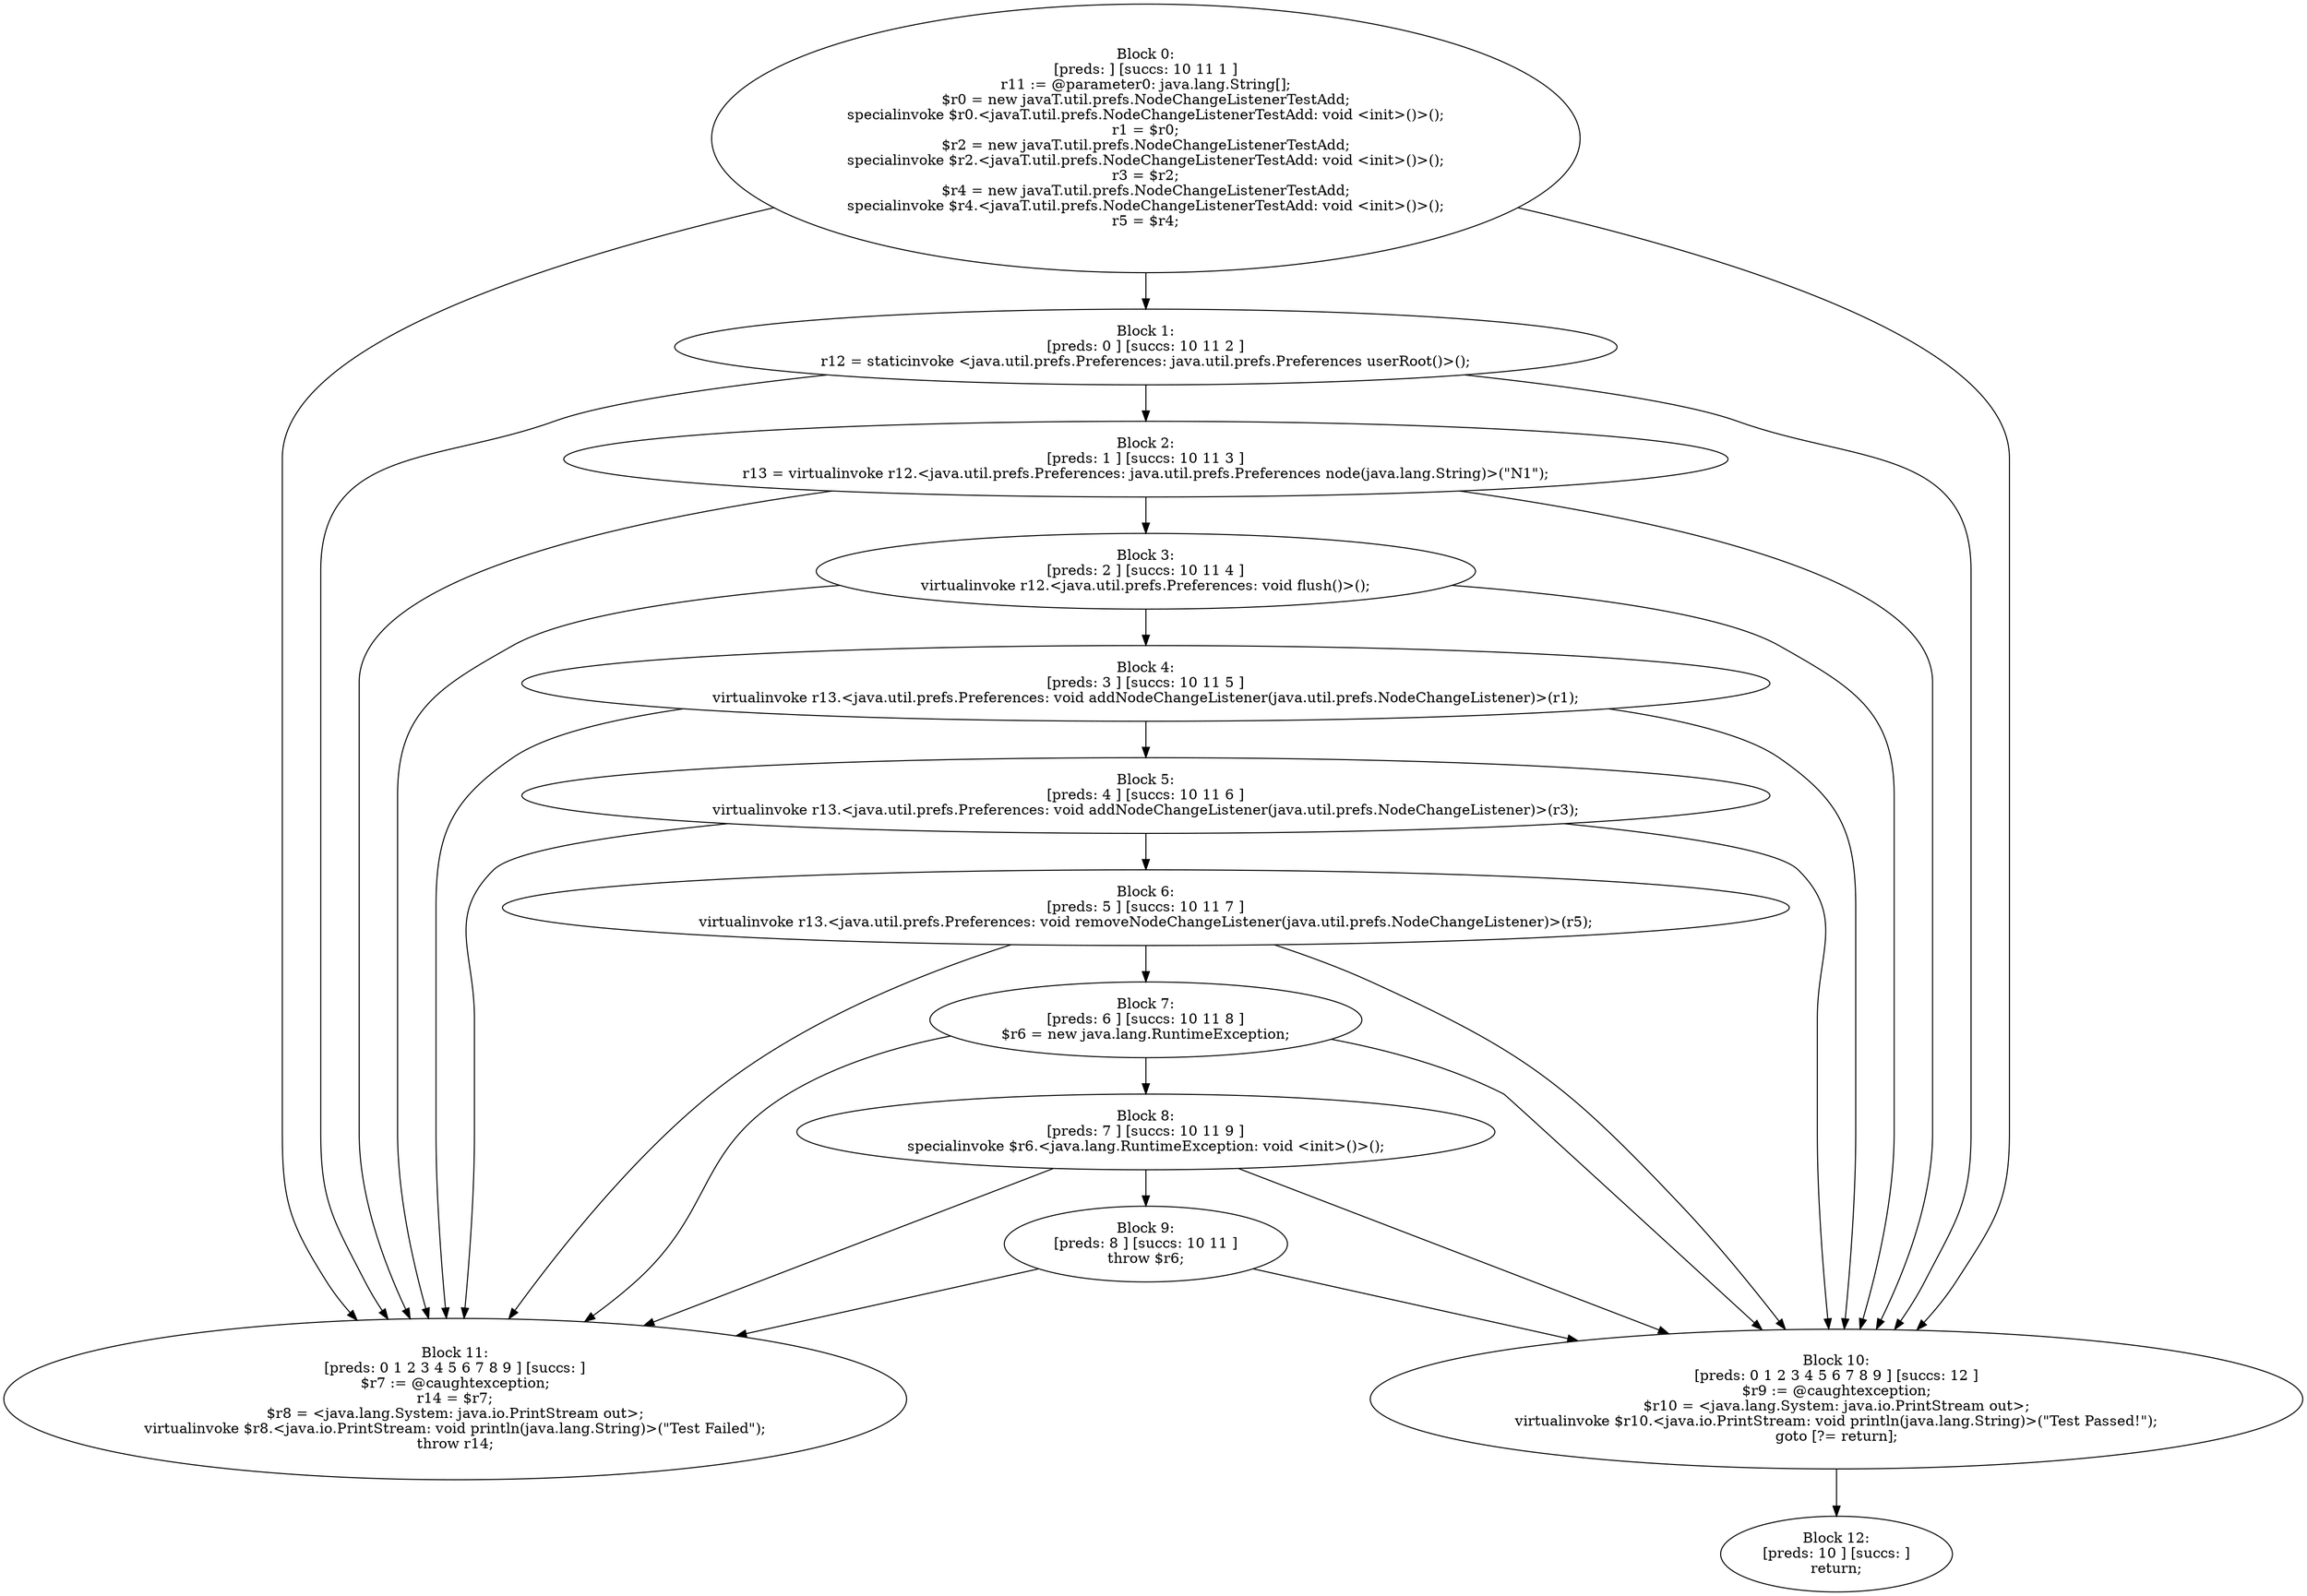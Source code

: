 digraph "unitGraph" {
    "Block 0:
[preds: ] [succs: 10 11 1 ]
r11 := @parameter0: java.lang.String[];
$r0 = new javaT.util.prefs.NodeChangeListenerTestAdd;
specialinvoke $r0.<javaT.util.prefs.NodeChangeListenerTestAdd: void <init>()>();
r1 = $r0;
$r2 = new javaT.util.prefs.NodeChangeListenerTestAdd;
specialinvoke $r2.<javaT.util.prefs.NodeChangeListenerTestAdd: void <init>()>();
r3 = $r2;
$r4 = new javaT.util.prefs.NodeChangeListenerTestAdd;
specialinvoke $r4.<javaT.util.prefs.NodeChangeListenerTestAdd: void <init>()>();
r5 = $r4;
"
    "Block 1:
[preds: 0 ] [succs: 10 11 2 ]
r12 = staticinvoke <java.util.prefs.Preferences: java.util.prefs.Preferences userRoot()>();
"
    "Block 2:
[preds: 1 ] [succs: 10 11 3 ]
r13 = virtualinvoke r12.<java.util.prefs.Preferences: java.util.prefs.Preferences node(java.lang.String)>(\"N1\");
"
    "Block 3:
[preds: 2 ] [succs: 10 11 4 ]
virtualinvoke r12.<java.util.prefs.Preferences: void flush()>();
"
    "Block 4:
[preds: 3 ] [succs: 10 11 5 ]
virtualinvoke r13.<java.util.prefs.Preferences: void addNodeChangeListener(java.util.prefs.NodeChangeListener)>(r1);
"
    "Block 5:
[preds: 4 ] [succs: 10 11 6 ]
virtualinvoke r13.<java.util.prefs.Preferences: void addNodeChangeListener(java.util.prefs.NodeChangeListener)>(r3);
"
    "Block 6:
[preds: 5 ] [succs: 10 11 7 ]
virtualinvoke r13.<java.util.prefs.Preferences: void removeNodeChangeListener(java.util.prefs.NodeChangeListener)>(r5);
"
    "Block 7:
[preds: 6 ] [succs: 10 11 8 ]
$r6 = new java.lang.RuntimeException;
"
    "Block 8:
[preds: 7 ] [succs: 10 11 9 ]
specialinvoke $r6.<java.lang.RuntimeException: void <init>()>();
"
    "Block 9:
[preds: 8 ] [succs: 10 11 ]
throw $r6;
"
    "Block 10:
[preds: 0 1 2 3 4 5 6 7 8 9 ] [succs: 12 ]
$r9 := @caughtexception;
$r10 = <java.lang.System: java.io.PrintStream out>;
virtualinvoke $r10.<java.io.PrintStream: void println(java.lang.String)>(\"Test Passed!\");
goto [?= return];
"
    "Block 11:
[preds: 0 1 2 3 4 5 6 7 8 9 ] [succs: ]
$r7 := @caughtexception;
r14 = $r7;
$r8 = <java.lang.System: java.io.PrintStream out>;
virtualinvoke $r8.<java.io.PrintStream: void println(java.lang.String)>(\"Test Failed\");
throw r14;
"
    "Block 12:
[preds: 10 ] [succs: ]
return;
"
    "Block 0:
[preds: ] [succs: 10 11 1 ]
r11 := @parameter0: java.lang.String[];
$r0 = new javaT.util.prefs.NodeChangeListenerTestAdd;
specialinvoke $r0.<javaT.util.prefs.NodeChangeListenerTestAdd: void <init>()>();
r1 = $r0;
$r2 = new javaT.util.prefs.NodeChangeListenerTestAdd;
specialinvoke $r2.<javaT.util.prefs.NodeChangeListenerTestAdd: void <init>()>();
r3 = $r2;
$r4 = new javaT.util.prefs.NodeChangeListenerTestAdd;
specialinvoke $r4.<javaT.util.prefs.NodeChangeListenerTestAdd: void <init>()>();
r5 = $r4;
"->"Block 10:
[preds: 0 1 2 3 4 5 6 7 8 9 ] [succs: 12 ]
$r9 := @caughtexception;
$r10 = <java.lang.System: java.io.PrintStream out>;
virtualinvoke $r10.<java.io.PrintStream: void println(java.lang.String)>(\"Test Passed!\");
goto [?= return];
";
    "Block 0:
[preds: ] [succs: 10 11 1 ]
r11 := @parameter0: java.lang.String[];
$r0 = new javaT.util.prefs.NodeChangeListenerTestAdd;
specialinvoke $r0.<javaT.util.prefs.NodeChangeListenerTestAdd: void <init>()>();
r1 = $r0;
$r2 = new javaT.util.prefs.NodeChangeListenerTestAdd;
specialinvoke $r2.<javaT.util.prefs.NodeChangeListenerTestAdd: void <init>()>();
r3 = $r2;
$r4 = new javaT.util.prefs.NodeChangeListenerTestAdd;
specialinvoke $r4.<javaT.util.prefs.NodeChangeListenerTestAdd: void <init>()>();
r5 = $r4;
"->"Block 11:
[preds: 0 1 2 3 4 5 6 7 8 9 ] [succs: ]
$r7 := @caughtexception;
r14 = $r7;
$r8 = <java.lang.System: java.io.PrintStream out>;
virtualinvoke $r8.<java.io.PrintStream: void println(java.lang.String)>(\"Test Failed\");
throw r14;
";
    "Block 0:
[preds: ] [succs: 10 11 1 ]
r11 := @parameter0: java.lang.String[];
$r0 = new javaT.util.prefs.NodeChangeListenerTestAdd;
specialinvoke $r0.<javaT.util.prefs.NodeChangeListenerTestAdd: void <init>()>();
r1 = $r0;
$r2 = new javaT.util.prefs.NodeChangeListenerTestAdd;
specialinvoke $r2.<javaT.util.prefs.NodeChangeListenerTestAdd: void <init>()>();
r3 = $r2;
$r4 = new javaT.util.prefs.NodeChangeListenerTestAdd;
specialinvoke $r4.<javaT.util.prefs.NodeChangeListenerTestAdd: void <init>()>();
r5 = $r4;
"->"Block 1:
[preds: 0 ] [succs: 10 11 2 ]
r12 = staticinvoke <java.util.prefs.Preferences: java.util.prefs.Preferences userRoot()>();
";
    "Block 1:
[preds: 0 ] [succs: 10 11 2 ]
r12 = staticinvoke <java.util.prefs.Preferences: java.util.prefs.Preferences userRoot()>();
"->"Block 10:
[preds: 0 1 2 3 4 5 6 7 8 9 ] [succs: 12 ]
$r9 := @caughtexception;
$r10 = <java.lang.System: java.io.PrintStream out>;
virtualinvoke $r10.<java.io.PrintStream: void println(java.lang.String)>(\"Test Passed!\");
goto [?= return];
";
    "Block 1:
[preds: 0 ] [succs: 10 11 2 ]
r12 = staticinvoke <java.util.prefs.Preferences: java.util.prefs.Preferences userRoot()>();
"->"Block 11:
[preds: 0 1 2 3 4 5 6 7 8 9 ] [succs: ]
$r7 := @caughtexception;
r14 = $r7;
$r8 = <java.lang.System: java.io.PrintStream out>;
virtualinvoke $r8.<java.io.PrintStream: void println(java.lang.String)>(\"Test Failed\");
throw r14;
";
    "Block 1:
[preds: 0 ] [succs: 10 11 2 ]
r12 = staticinvoke <java.util.prefs.Preferences: java.util.prefs.Preferences userRoot()>();
"->"Block 2:
[preds: 1 ] [succs: 10 11 3 ]
r13 = virtualinvoke r12.<java.util.prefs.Preferences: java.util.prefs.Preferences node(java.lang.String)>(\"N1\");
";
    "Block 2:
[preds: 1 ] [succs: 10 11 3 ]
r13 = virtualinvoke r12.<java.util.prefs.Preferences: java.util.prefs.Preferences node(java.lang.String)>(\"N1\");
"->"Block 10:
[preds: 0 1 2 3 4 5 6 7 8 9 ] [succs: 12 ]
$r9 := @caughtexception;
$r10 = <java.lang.System: java.io.PrintStream out>;
virtualinvoke $r10.<java.io.PrintStream: void println(java.lang.String)>(\"Test Passed!\");
goto [?= return];
";
    "Block 2:
[preds: 1 ] [succs: 10 11 3 ]
r13 = virtualinvoke r12.<java.util.prefs.Preferences: java.util.prefs.Preferences node(java.lang.String)>(\"N1\");
"->"Block 11:
[preds: 0 1 2 3 4 5 6 7 8 9 ] [succs: ]
$r7 := @caughtexception;
r14 = $r7;
$r8 = <java.lang.System: java.io.PrintStream out>;
virtualinvoke $r8.<java.io.PrintStream: void println(java.lang.String)>(\"Test Failed\");
throw r14;
";
    "Block 2:
[preds: 1 ] [succs: 10 11 3 ]
r13 = virtualinvoke r12.<java.util.prefs.Preferences: java.util.prefs.Preferences node(java.lang.String)>(\"N1\");
"->"Block 3:
[preds: 2 ] [succs: 10 11 4 ]
virtualinvoke r12.<java.util.prefs.Preferences: void flush()>();
";
    "Block 3:
[preds: 2 ] [succs: 10 11 4 ]
virtualinvoke r12.<java.util.prefs.Preferences: void flush()>();
"->"Block 10:
[preds: 0 1 2 3 4 5 6 7 8 9 ] [succs: 12 ]
$r9 := @caughtexception;
$r10 = <java.lang.System: java.io.PrintStream out>;
virtualinvoke $r10.<java.io.PrintStream: void println(java.lang.String)>(\"Test Passed!\");
goto [?= return];
";
    "Block 3:
[preds: 2 ] [succs: 10 11 4 ]
virtualinvoke r12.<java.util.prefs.Preferences: void flush()>();
"->"Block 11:
[preds: 0 1 2 3 4 5 6 7 8 9 ] [succs: ]
$r7 := @caughtexception;
r14 = $r7;
$r8 = <java.lang.System: java.io.PrintStream out>;
virtualinvoke $r8.<java.io.PrintStream: void println(java.lang.String)>(\"Test Failed\");
throw r14;
";
    "Block 3:
[preds: 2 ] [succs: 10 11 4 ]
virtualinvoke r12.<java.util.prefs.Preferences: void flush()>();
"->"Block 4:
[preds: 3 ] [succs: 10 11 5 ]
virtualinvoke r13.<java.util.prefs.Preferences: void addNodeChangeListener(java.util.prefs.NodeChangeListener)>(r1);
";
    "Block 4:
[preds: 3 ] [succs: 10 11 5 ]
virtualinvoke r13.<java.util.prefs.Preferences: void addNodeChangeListener(java.util.prefs.NodeChangeListener)>(r1);
"->"Block 10:
[preds: 0 1 2 3 4 5 6 7 8 9 ] [succs: 12 ]
$r9 := @caughtexception;
$r10 = <java.lang.System: java.io.PrintStream out>;
virtualinvoke $r10.<java.io.PrintStream: void println(java.lang.String)>(\"Test Passed!\");
goto [?= return];
";
    "Block 4:
[preds: 3 ] [succs: 10 11 5 ]
virtualinvoke r13.<java.util.prefs.Preferences: void addNodeChangeListener(java.util.prefs.NodeChangeListener)>(r1);
"->"Block 11:
[preds: 0 1 2 3 4 5 6 7 8 9 ] [succs: ]
$r7 := @caughtexception;
r14 = $r7;
$r8 = <java.lang.System: java.io.PrintStream out>;
virtualinvoke $r8.<java.io.PrintStream: void println(java.lang.String)>(\"Test Failed\");
throw r14;
";
    "Block 4:
[preds: 3 ] [succs: 10 11 5 ]
virtualinvoke r13.<java.util.prefs.Preferences: void addNodeChangeListener(java.util.prefs.NodeChangeListener)>(r1);
"->"Block 5:
[preds: 4 ] [succs: 10 11 6 ]
virtualinvoke r13.<java.util.prefs.Preferences: void addNodeChangeListener(java.util.prefs.NodeChangeListener)>(r3);
";
    "Block 5:
[preds: 4 ] [succs: 10 11 6 ]
virtualinvoke r13.<java.util.prefs.Preferences: void addNodeChangeListener(java.util.prefs.NodeChangeListener)>(r3);
"->"Block 10:
[preds: 0 1 2 3 4 5 6 7 8 9 ] [succs: 12 ]
$r9 := @caughtexception;
$r10 = <java.lang.System: java.io.PrintStream out>;
virtualinvoke $r10.<java.io.PrintStream: void println(java.lang.String)>(\"Test Passed!\");
goto [?= return];
";
    "Block 5:
[preds: 4 ] [succs: 10 11 6 ]
virtualinvoke r13.<java.util.prefs.Preferences: void addNodeChangeListener(java.util.prefs.NodeChangeListener)>(r3);
"->"Block 11:
[preds: 0 1 2 3 4 5 6 7 8 9 ] [succs: ]
$r7 := @caughtexception;
r14 = $r7;
$r8 = <java.lang.System: java.io.PrintStream out>;
virtualinvoke $r8.<java.io.PrintStream: void println(java.lang.String)>(\"Test Failed\");
throw r14;
";
    "Block 5:
[preds: 4 ] [succs: 10 11 6 ]
virtualinvoke r13.<java.util.prefs.Preferences: void addNodeChangeListener(java.util.prefs.NodeChangeListener)>(r3);
"->"Block 6:
[preds: 5 ] [succs: 10 11 7 ]
virtualinvoke r13.<java.util.prefs.Preferences: void removeNodeChangeListener(java.util.prefs.NodeChangeListener)>(r5);
";
    "Block 6:
[preds: 5 ] [succs: 10 11 7 ]
virtualinvoke r13.<java.util.prefs.Preferences: void removeNodeChangeListener(java.util.prefs.NodeChangeListener)>(r5);
"->"Block 10:
[preds: 0 1 2 3 4 5 6 7 8 9 ] [succs: 12 ]
$r9 := @caughtexception;
$r10 = <java.lang.System: java.io.PrintStream out>;
virtualinvoke $r10.<java.io.PrintStream: void println(java.lang.String)>(\"Test Passed!\");
goto [?= return];
";
    "Block 6:
[preds: 5 ] [succs: 10 11 7 ]
virtualinvoke r13.<java.util.prefs.Preferences: void removeNodeChangeListener(java.util.prefs.NodeChangeListener)>(r5);
"->"Block 11:
[preds: 0 1 2 3 4 5 6 7 8 9 ] [succs: ]
$r7 := @caughtexception;
r14 = $r7;
$r8 = <java.lang.System: java.io.PrintStream out>;
virtualinvoke $r8.<java.io.PrintStream: void println(java.lang.String)>(\"Test Failed\");
throw r14;
";
    "Block 6:
[preds: 5 ] [succs: 10 11 7 ]
virtualinvoke r13.<java.util.prefs.Preferences: void removeNodeChangeListener(java.util.prefs.NodeChangeListener)>(r5);
"->"Block 7:
[preds: 6 ] [succs: 10 11 8 ]
$r6 = new java.lang.RuntimeException;
";
    "Block 7:
[preds: 6 ] [succs: 10 11 8 ]
$r6 = new java.lang.RuntimeException;
"->"Block 10:
[preds: 0 1 2 3 4 5 6 7 8 9 ] [succs: 12 ]
$r9 := @caughtexception;
$r10 = <java.lang.System: java.io.PrintStream out>;
virtualinvoke $r10.<java.io.PrintStream: void println(java.lang.String)>(\"Test Passed!\");
goto [?= return];
";
    "Block 7:
[preds: 6 ] [succs: 10 11 8 ]
$r6 = new java.lang.RuntimeException;
"->"Block 11:
[preds: 0 1 2 3 4 5 6 7 8 9 ] [succs: ]
$r7 := @caughtexception;
r14 = $r7;
$r8 = <java.lang.System: java.io.PrintStream out>;
virtualinvoke $r8.<java.io.PrintStream: void println(java.lang.String)>(\"Test Failed\");
throw r14;
";
    "Block 7:
[preds: 6 ] [succs: 10 11 8 ]
$r6 = new java.lang.RuntimeException;
"->"Block 8:
[preds: 7 ] [succs: 10 11 9 ]
specialinvoke $r6.<java.lang.RuntimeException: void <init>()>();
";
    "Block 8:
[preds: 7 ] [succs: 10 11 9 ]
specialinvoke $r6.<java.lang.RuntimeException: void <init>()>();
"->"Block 10:
[preds: 0 1 2 3 4 5 6 7 8 9 ] [succs: 12 ]
$r9 := @caughtexception;
$r10 = <java.lang.System: java.io.PrintStream out>;
virtualinvoke $r10.<java.io.PrintStream: void println(java.lang.String)>(\"Test Passed!\");
goto [?= return];
";
    "Block 8:
[preds: 7 ] [succs: 10 11 9 ]
specialinvoke $r6.<java.lang.RuntimeException: void <init>()>();
"->"Block 11:
[preds: 0 1 2 3 4 5 6 7 8 9 ] [succs: ]
$r7 := @caughtexception;
r14 = $r7;
$r8 = <java.lang.System: java.io.PrintStream out>;
virtualinvoke $r8.<java.io.PrintStream: void println(java.lang.String)>(\"Test Failed\");
throw r14;
";
    "Block 8:
[preds: 7 ] [succs: 10 11 9 ]
specialinvoke $r6.<java.lang.RuntimeException: void <init>()>();
"->"Block 9:
[preds: 8 ] [succs: 10 11 ]
throw $r6;
";
    "Block 9:
[preds: 8 ] [succs: 10 11 ]
throw $r6;
"->"Block 10:
[preds: 0 1 2 3 4 5 6 7 8 9 ] [succs: 12 ]
$r9 := @caughtexception;
$r10 = <java.lang.System: java.io.PrintStream out>;
virtualinvoke $r10.<java.io.PrintStream: void println(java.lang.String)>(\"Test Passed!\");
goto [?= return];
";
    "Block 9:
[preds: 8 ] [succs: 10 11 ]
throw $r6;
"->"Block 11:
[preds: 0 1 2 3 4 5 6 7 8 9 ] [succs: ]
$r7 := @caughtexception;
r14 = $r7;
$r8 = <java.lang.System: java.io.PrintStream out>;
virtualinvoke $r8.<java.io.PrintStream: void println(java.lang.String)>(\"Test Failed\");
throw r14;
";
    "Block 10:
[preds: 0 1 2 3 4 5 6 7 8 9 ] [succs: 12 ]
$r9 := @caughtexception;
$r10 = <java.lang.System: java.io.PrintStream out>;
virtualinvoke $r10.<java.io.PrintStream: void println(java.lang.String)>(\"Test Passed!\");
goto [?= return];
"->"Block 12:
[preds: 10 ] [succs: ]
return;
";
}
